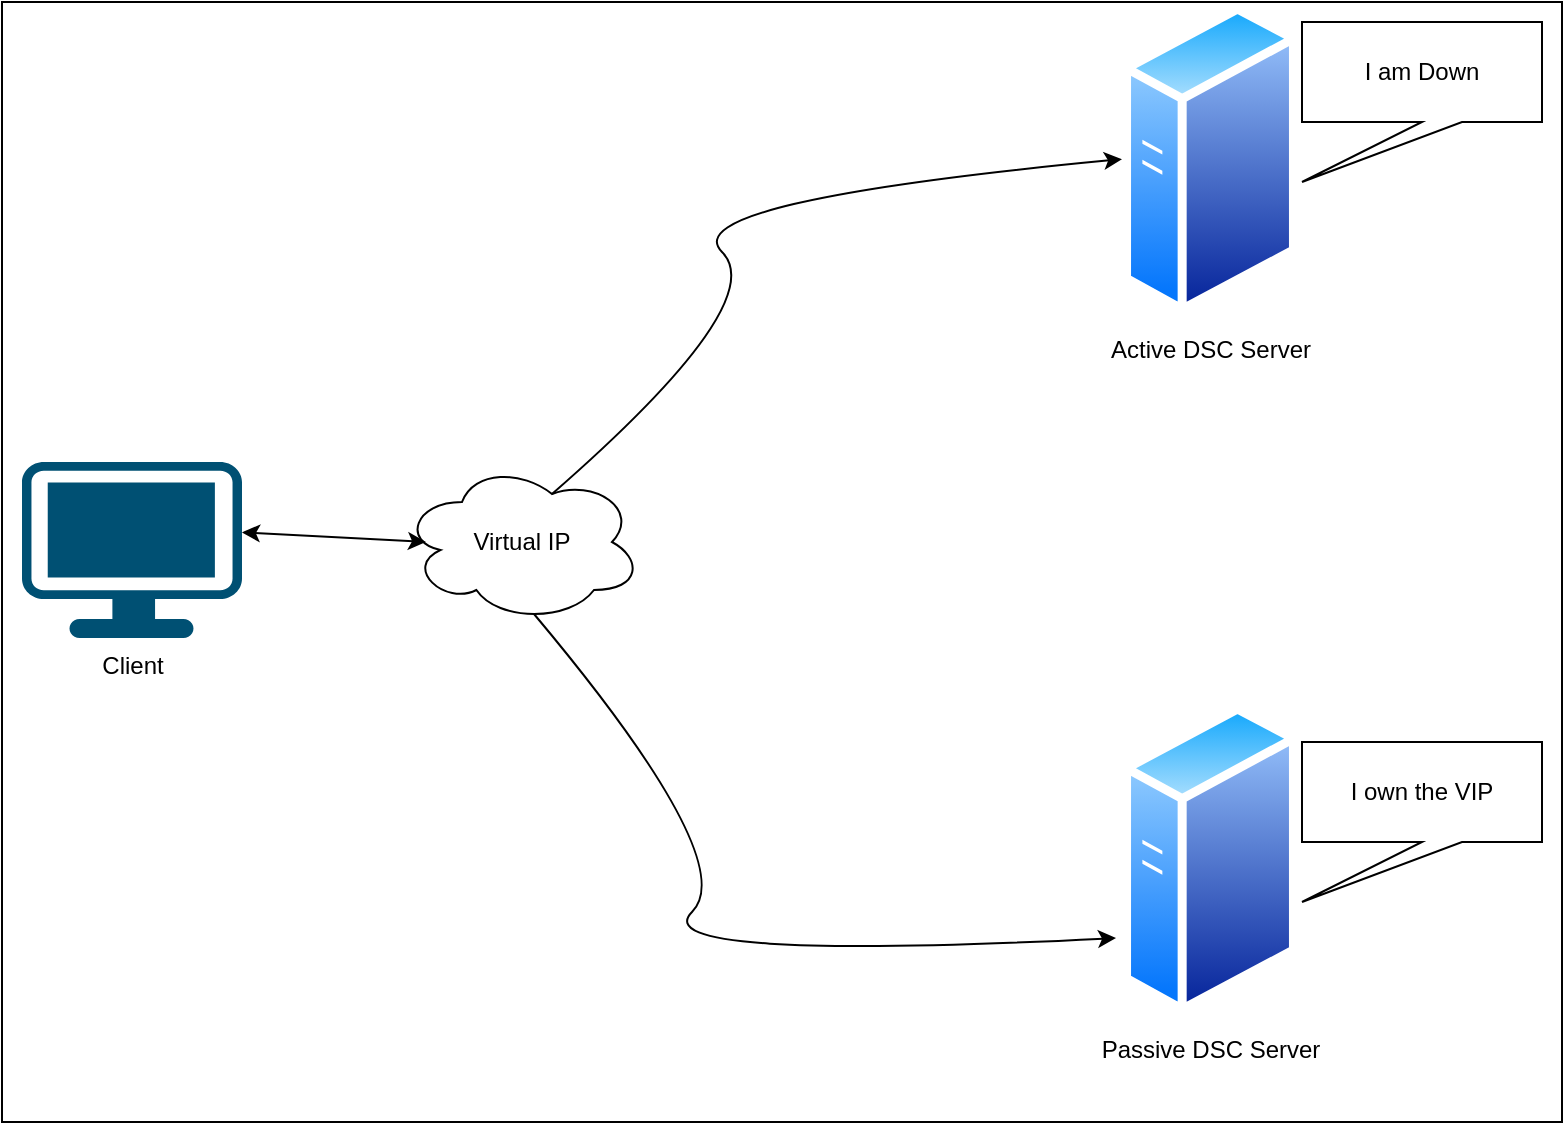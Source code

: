 <mxfile version="26.2.13">
  <diagram name="Page-1" id="1vln9DR1V9bO1IZy5PQM">
    <mxGraphModel dx="1428" dy="751" grid="1" gridSize="10" guides="1" tooltips="1" connect="1" arrows="1" fold="1" page="1" pageScale="1" pageWidth="850" pageHeight="1100" math="0" shadow="0">
      <root>
        <mxCell id="0" />
        <mxCell id="1" parent="0" />
        <mxCell id="vVVkGMYR9eD5zjtfLxol-4" value="Client" style="points=[[0.03,0.03,0],[0.5,0,0],[0.97,0.03,0],[1,0.4,0],[0.97,0.745,0],[0.5,1,0],[0.03,0.745,0],[0,0.4,0]];verticalLabelPosition=bottom;sketch=0;html=1;verticalAlign=top;aspect=fixed;align=center;pointerEvents=1;shape=mxgraph.cisco19.workstation;fillColor=#005073;strokeColor=none;" vertex="1" parent="1">
          <mxGeometry x="50" y="310" width="110" height="88" as="geometry" />
        </mxCell>
        <mxCell id="vVVkGMYR9eD5zjtfLxol-5" value="Virtual IP" style="ellipse;shape=cloud;whiteSpace=wrap;html=1;" vertex="1" parent="1">
          <mxGeometry x="240" y="310" width="120" height="80" as="geometry" />
        </mxCell>
        <mxCell id="vVVkGMYR9eD5zjtfLxol-6" value="Active DSC Server" style="image;aspect=fixed;perimeter=ellipsePerimeter;html=1;align=center;shadow=0;dashed=0;spacingTop=3;image=img/lib/active_directory/generic_server.svg;" vertex="1" parent="1">
          <mxGeometry x="600" y="80" width="88" height="157.14" as="geometry" />
        </mxCell>
        <mxCell id="vVVkGMYR9eD5zjtfLxol-7" value="Passive DSC Server" style="image;aspect=fixed;perimeter=ellipsePerimeter;html=1;align=center;shadow=0;dashed=0;spacingTop=3;image=img/lib/active_directory/generic_server.svg;" vertex="1" parent="1">
          <mxGeometry x="600" y="430" width="88" height="157.14" as="geometry" />
        </mxCell>
        <mxCell id="vVVkGMYR9eD5zjtfLxol-9" value="" style="endArrow=classic;startArrow=classic;html=1;rounded=0;entryX=0.1;entryY=0.5;entryDx=0;entryDy=0;entryPerimeter=0;exitX=1;exitY=0.4;exitDx=0;exitDy=0;exitPerimeter=0;" edge="1" parent="1" source="vVVkGMYR9eD5zjtfLxol-4" target="vVVkGMYR9eD5zjtfLxol-5">
          <mxGeometry width="50" height="50" relative="1" as="geometry">
            <mxPoint x="170" y="398" as="sourcePoint" />
            <mxPoint x="220" y="348" as="targetPoint" />
          </mxGeometry>
        </mxCell>
        <mxCell id="vVVkGMYR9eD5zjtfLxol-11" value="" style="curved=1;endArrow=classic;html=1;rounded=0;entryX=0;entryY=0.5;entryDx=0;entryDy=0;exitX=0.625;exitY=0.2;exitDx=0;exitDy=0;exitPerimeter=0;" edge="1" parent="1" source="vVVkGMYR9eD5zjtfLxol-5" target="vVVkGMYR9eD5zjtfLxol-6">
          <mxGeometry width="50" height="50" relative="1" as="geometry">
            <mxPoint x="375" y="230" as="sourcePoint" />
            <mxPoint x="425" y="180" as="targetPoint" />
            <Array as="points">
              <mxPoint x="425" y="230" />
              <mxPoint x="375" y="180" />
            </Array>
          </mxGeometry>
        </mxCell>
        <mxCell id="vVVkGMYR9eD5zjtfLxol-13" value="" style="curved=1;endArrow=classic;html=1;rounded=0;exitX=0.55;exitY=0.95;exitDx=0;exitDy=0;exitPerimeter=0;entryX=-0.034;entryY=0.751;entryDx=0;entryDy=0;entryPerimeter=0;" edge="1" parent="1" source="vVVkGMYR9eD5zjtfLxol-5" target="vVVkGMYR9eD5zjtfLxol-7">
          <mxGeometry width="50" height="50" relative="1" as="geometry">
            <mxPoint x="360" y="510" as="sourcePoint" />
            <mxPoint x="410" y="560" as="targetPoint" />
            <Array as="points">
              <mxPoint x="410" y="510" />
              <mxPoint x="360" y="560" />
            </Array>
          </mxGeometry>
        </mxCell>
        <mxCell id="vVVkGMYR9eD5zjtfLxol-15" value="I am Down" style="shape=callout;whiteSpace=wrap;html=1;perimeter=calloutPerimeter;position2=0;" vertex="1" parent="1">
          <mxGeometry x="690" y="90" width="120" height="80" as="geometry" />
        </mxCell>
        <mxCell id="vVVkGMYR9eD5zjtfLxol-16" value="I own the VIP" style="shape=callout;whiteSpace=wrap;html=1;perimeter=calloutPerimeter;position2=0;" vertex="1" parent="1">
          <mxGeometry x="690" y="450" width="120" height="80" as="geometry" />
        </mxCell>
        <mxCell id="vVVkGMYR9eD5zjtfLxol-17" value="" style="whiteSpace=wrap;html=1;fillColor=none;" vertex="1" parent="1">
          <mxGeometry x="40" y="80" width="780" height="560" as="geometry" />
        </mxCell>
      </root>
    </mxGraphModel>
  </diagram>
</mxfile>

